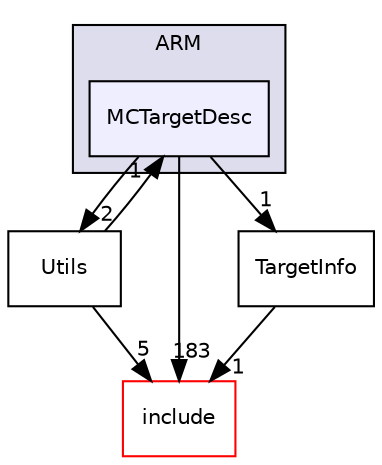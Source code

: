 digraph "lib/Target/ARM/MCTargetDesc" {
  bgcolor=transparent;
  compound=true
  node [ fontsize="10", fontname="Helvetica"];
  edge [ labelfontsize="10", labelfontname="Helvetica"];
  subgraph clusterdir_4394675d1fa84070817ace1e93b57e8a {
    graph [ bgcolor="#ddddee", pencolor="black", label="ARM" fontname="Helvetica", fontsize="10", URL="dir_4394675d1fa84070817ace1e93b57e8a.html"]
  dir_01936f0ac99a25b61f7f8770fcd2356f [shape=box, label="MCTargetDesc", style="filled", fillcolor="#eeeeff", pencolor="black", URL="dir_01936f0ac99a25b61f7f8770fcd2356f.html"];
  }
  dir_4e37b6fde532b2a91802f4c74b8b2743 [shape=box label="Utils" URL="dir_4e37b6fde532b2a91802f4c74b8b2743.html"];
  dir_d44c64559bbebec7f509842c48db8b23 [shape=box label="include" color="red" URL="dir_d44c64559bbebec7f509842c48db8b23.html"];
  dir_e74ffd2db7d0965c485dd377d7fa07ac [shape=box label="TargetInfo" URL="dir_e74ffd2db7d0965c485dd377d7fa07ac.html"];
  dir_01936f0ac99a25b61f7f8770fcd2356f->dir_4e37b6fde532b2a91802f4c74b8b2743 [headlabel="2", labeldistance=1.5 headhref="dir_000115_000117.html"];
  dir_01936f0ac99a25b61f7f8770fcd2356f->dir_d44c64559bbebec7f509842c48db8b23 [headlabel="183", labeldistance=1.5 headhref="dir_000115_000001.html"];
  dir_01936f0ac99a25b61f7f8770fcd2356f->dir_e74ffd2db7d0965c485dd377d7fa07ac [headlabel="1", labeldistance=1.5 headhref="dir_000115_000116.html"];
  dir_4e37b6fde532b2a91802f4c74b8b2743->dir_01936f0ac99a25b61f7f8770fcd2356f [headlabel="1", labeldistance=1.5 headhref="dir_000117_000115.html"];
  dir_4e37b6fde532b2a91802f4c74b8b2743->dir_d44c64559bbebec7f509842c48db8b23 [headlabel="5", labeldistance=1.5 headhref="dir_000117_000001.html"];
  dir_e74ffd2db7d0965c485dd377d7fa07ac->dir_d44c64559bbebec7f509842c48db8b23 [headlabel="1", labeldistance=1.5 headhref="dir_000116_000001.html"];
}
